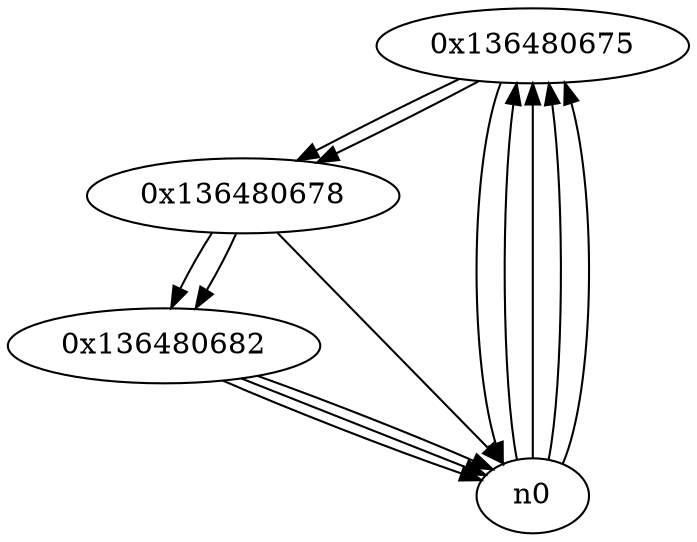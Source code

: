 digraph G{
/* nodes */
  n1 [label="0x136480675"]
  n2 [label="0x136480678"]
  n3 [label="0x136480682"]
/* edges */
n1 -> n2;
n1 -> n0;
n0 -> n1;
n0 -> n1;
n0 -> n1;
n0 -> n1;
n2 -> n3;
n2 -> n0;
n1 -> n2;
n3 -> n0;
n3 -> n0;
n3 -> n0;
n2 -> n3;
}
